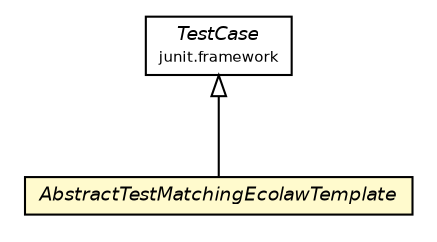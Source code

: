 #!/usr/local/bin/dot
#
# Class diagram 
# Generated by UmlGraph version 4.4 (http://www.spinellis.gr/sw/umlgraph)
#

digraph G {
	edge [fontname="Helvetica",fontsize=10,labelfontname="Helvetica",labelfontsize=10];
	node [fontname="Helvetica",fontsize=10,shape=plaintext];
	// it.apice.sapere.api.space.match.AbstractTestMatchingEcolawTemplate
	c46778 [label=<<table border="0" cellborder="1" cellspacing="0" cellpadding="2" port="p" bgcolor="lemonChiffon" href="./AbstractTestMatchingEcolawTemplate.html">
		<tr><td><table border="0" cellspacing="0" cellpadding="1">
			<tr><td><font face="Helvetica-Oblique"> AbstractTestMatchingEcolawTemplate </font></td></tr>
		</table></td></tr>
		</table>>, fontname="Helvetica", fontcolor="black", fontsize=9.0];
	//it.apice.sapere.api.space.match.AbstractTestMatchingEcolawTemplate extends junit.framework.TestCase
	c46930:p -> c46778:p [dir=back,arrowtail=empty];
	// junit.framework.TestCase
	c46930 [label=<<table border="0" cellborder="1" cellspacing="0" cellpadding="2" port="p" href="http://java.sun.com/j2se/1.4.2/docs/api/junit/framework/TestCase.html">
		<tr><td><table border="0" cellspacing="0" cellpadding="1">
			<tr><td><font face="Helvetica-Oblique"> TestCase </font></td></tr>
			<tr><td><font point-size="7.0"> junit.framework </font></td></tr>
		</table></td></tr>
		</table>>, fontname="Helvetica", fontcolor="black", fontsize=9.0];
}

